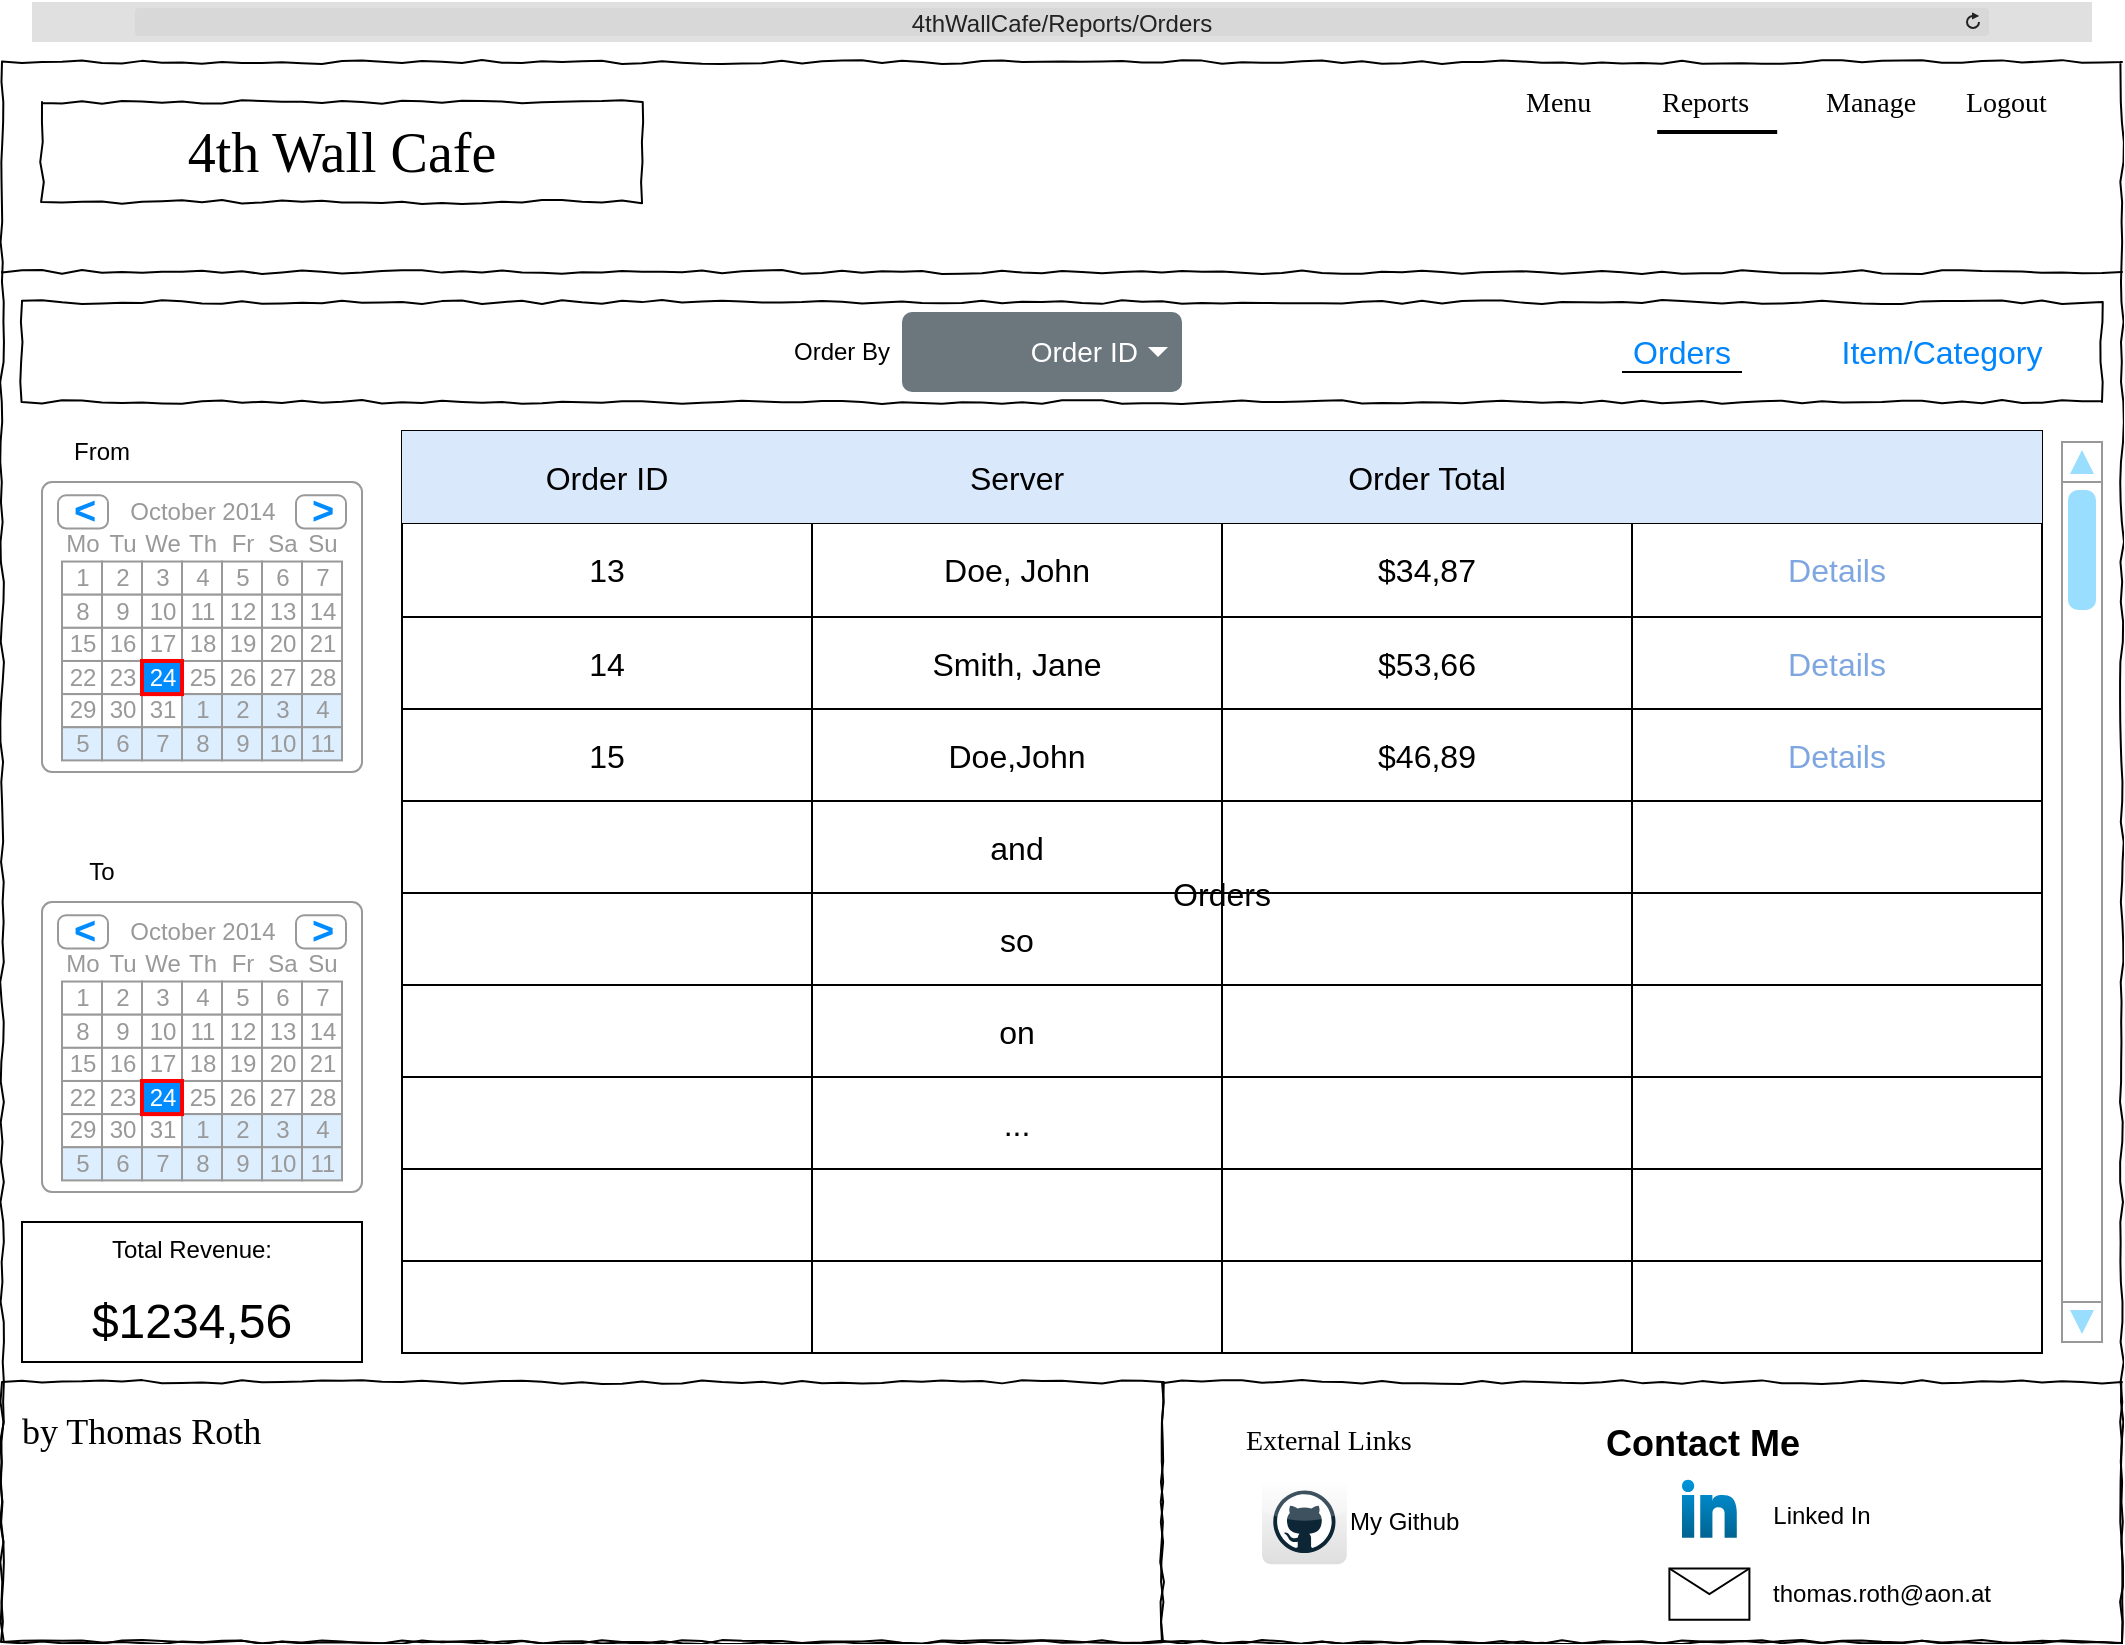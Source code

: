 <mxfile version="25.0.1">
  <diagram name="Page-1" id="03018318-947c-dd8e-b7a3-06fadd420f32">
    <mxGraphModel dx="3354" dy="1258" grid="1" gridSize="10" guides="1" tooltips="1" connect="1" arrows="1" fold="1" page="1" pageScale="1" pageWidth="1100" pageHeight="850" background="none" math="0" shadow="0">
      <root>
        <mxCell id="0" />
        <mxCell id="1" parent="0" />
        <mxCell id="677b7b8949515195-1" value="" style="whiteSpace=wrap;html=1;rounded=0;shadow=0;labelBackgroundColor=none;strokeColor=#000000;strokeWidth=1;fillColor=none;fontFamily=Verdana;fontSize=12;fontColor=#000000;align=center;comic=1;" parent="1" vertex="1">
          <mxGeometry x="20" y="40" width="1060" height="790" as="geometry" />
        </mxCell>
        <mxCell id="677b7b8949515195-2" value="4th Wall Cafe" style="whiteSpace=wrap;html=1;rounded=0;shadow=0;labelBackgroundColor=none;strokeWidth=1;fontFamily=Verdana;fontSize=28;align=center;comic=1;" parent="1" vertex="1">
          <mxGeometry x="40" y="60" width="300" height="50" as="geometry" />
        </mxCell>
        <mxCell id="677b7b8949515195-4" value="Menu" style="text;html=1;points=[];align=left;verticalAlign=top;spacingTop=-4;fontSize=14;fontFamily=Verdana" parent="1" vertex="1">
          <mxGeometry x="780" y="50" width="60" height="20" as="geometry" />
        </mxCell>
        <mxCell id="677b7b8949515195-5" value="Reports" style="text;html=1;points=[];align=left;verticalAlign=top;spacingTop=-4;fontSize=14;fontFamily=Verdana" parent="1" vertex="1">
          <mxGeometry x="847.6" y="50" width="60" height="20" as="geometry" />
        </mxCell>
        <mxCell id="677b7b8949515195-6" value="Manage" style="text;html=1;points=[];align=left;verticalAlign=top;spacingTop=-4;fontSize=14;fontFamily=Verdana" parent="1" vertex="1">
          <mxGeometry x="930" y="50" width="60" height="20" as="geometry" />
        </mxCell>
        <mxCell id="677b7b8949515195-7" value="Logout" style="text;html=1;points=[];align=left;verticalAlign=top;spacingTop=-4;fontSize=14;fontFamily=Verdana" parent="1" vertex="1">
          <mxGeometry x="1000" y="50" width="60" height="20" as="geometry" />
        </mxCell>
        <mxCell id="677b7b8949515195-9" value="" style="line;strokeWidth=1;html=1;rounded=0;shadow=0;labelBackgroundColor=none;fillColor=none;fontFamily=Verdana;fontSize=14;fontColor=#000000;align=center;comic=1;" parent="1" vertex="1">
          <mxGeometry x="20" y="140" width="1060" height="10" as="geometry" />
        </mxCell>
        <mxCell id="677b7b8949515195-10" value="" style="whiteSpace=wrap;html=1;rounded=0;shadow=0;labelBackgroundColor=none;strokeWidth=1;fillColor=none;fontFamily=Verdana;fontSize=12;align=center;comic=1;" parent="1" vertex="1">
          <mxGeometry x="30" y="160" width="1040" height="50" as="geometry" />
        </mxCell>
        <mxCell id="677b7b8949515195-15" value="&lt;div style=&quot;&quot;&gt;&lt;font style=&quot;font-size: 18px;&quot;&gt;by Thomas Roth&lt;/font&gt;&lt;/div&gt;" style="whiteSpace=wrap;html=1;rounded=0;shadow=0;labelBackgroundColor=none;strokeWidth=1;fillColor=none;fontFamily=Verdana;fontSize=12;align=left;verticalAlign=top;spacing=10;comic=1;" parent="1" vertex="1">
          <mxGeometry x="20" y="700" width="580" height="130" as="geometry" />
        </mxCell>
        <mxCell id="677b7b8949515195-26" value="" style="whiteSpace=wrap;html=1;rounded=0;shadow=0;labelBackgroundColor=none;strokeWidth=1;fillColor=none;fontFamily=Verdana;fontSize=12;align=center;comic=1;" parent="1" vertex="1">
          <mxGeometry x="600" y="700" width="480" height="130" as="geometry" />
        </mxCell>
        <mxCell id="677b7b8949515195-42" value="External Links" style="text;html=1;points=[];align=left;verticalAlign=top;spacingTop=-4;fontSize=14;fontFamily=Verdana" parent="1" vertex="1">
          <mxGeometry x="640" y="718.68" width="170" height="20" as="geometry" />
        </mxCell>
        <mxCell id="xNktOV-b6tnxYs5pCYwV-17" value="" style="dashed=0;outlineConnect=0;html=1;align=center;labelPosition=center;verticalLabelPosition=bottom;verticalAlign=top;shape=mxgraph.webicons.github;gradientColor=#DFDEDE" parent="1" vertex="1">
          <mxGeometry x="650" y="748.68" width="42.4" height="42.4" as="geometry" />
        </mxCell>
        <mxCell id="xNktOV-b6tnxYs5pCYwV-18" value="" style="dashed=0;outlineConnect=0;html=1;align=center;labelPosition=center;verticalLabelPosition=bottom;verticalAlign=top;shape=mxgraph.weblogos.linkedin;fillColor=#0095DB;gradientColor=#006391" parent="1" vertex="1">
          <mxGeometry x="860" y="748.91" width="27.4" height="28.93" as="geometry" />
        </mxCell>
        <mxCell id="xNktOV-b6tnxYs5pCYwV-19" value="My Github" style="text;html=1;align=left;verticalAlign=middle;whiteSpace=wrap;rounded=0;" parent="1" vertex="1">
          <mxGeometry x="692.4" y="754.88" width="60" height="30" as="geometry" />
        </mxCell>
        <mxCell id="xNktOV-b6tnxYs5pCYwV-20" value="&lt;font style=&quot;font-size: 18px;&quot;&gt;Contact Me&lt;/font&gt;" style="text;strokeColor=none;fillColor=none;html=1;fontSize=24;fontStyle=1;verticalAlign=middle;align=center;" parent="1" vertex="1">
          <mxGeometry x="820" y="708.91" width="100" height="40" as="geometry" />
        </mxCell>
        <mxCell id="xNktOV-b6tnxYs5pCYwV-22" value="" style="shape=message;html=1;html=1;outlineConnect=0;labelPosition=center;verticalLabelPosition=bottom;align=center;verticalAlign=top;" parent="1" vertex="1">
          <mxGeometry x="853.7" y="793.25" width="40" height="25.66" as="geometry" />
        </mxCell>
        <mxCell id="xNktOV-b6tnxYs5pCYwV-23" value="Linked In" style="text;html=1;align=center;verticalAlign=middle;whiteSpace=wrap;rounded=0;" parent="1" vertex="1">
          <mxGeometry x="900" y="752.17" width="60" height="30" as="geometry" />
        </mxCell>
        <mxCell id="xNktOV-b6tnxYs5pCYwV-24" value="thomas.roth@aon.at" style="text;html=1;align=center;verticalAlign=middle;whiteSpace=wrap;rounded=0;" parent="1" vertex="1">
          <mxGeometry x="930" y="791.08" width="60" height="30" as="geometry" />
        </mxCell>
        <mxCell id="z-67hpvK6l74vBA2kNS7-2" value="" style="line;strokeWidth=2;html=1;" parent="1" vertex="1">
          <mxGeometry x="847.6" y="70" width="60" height="10" as="geometry" />
        </mxCell>
        <mxCell id="Wy0h9nK7tvIYCn-riC21-1" value="" style="strokeWidth=1;shadow=0;dashed=0;align=center;html=1;shape=mxgraph.mockup.forms.rrect;rSize=5;strokeColor=#999999;fillColor=#ffffff;" parent="1" vertex="1">
          <mxGeometry x="40" y="250" width="160" height="145" as="geometry" />
        </mxCell>
        <mxCell id="Wy0h9nK7tvIYCn-riC21-2" value="October 2014" style="strokeWidth=1;shadow=0;dashed=0;align=center;html=1;shape=mxgraph.mockup.forms.anchor;fontColor=#999999;" parent="Wy0h9nK7tvIYCn-riC21-1" vertex="1">
          <mxGeometry x="30" y="6.629" width="100" height="16.571" as="geometry" />
        </mxCell>
        <mxCell id="Wy0h9nK7tvIYCn-riC21-3" value="&lt;" style="strokeWidth=1;shadow=0;dashed=0;align=center;html=1;shape=mxgraph.mockup.forms.rrect;rSize=4;strokeColor=#999999;fontColor=#008cff;fontSize=19;fontStyle=1;" parent="Wy0h9nK7tvIYCn-riC21-1" vertex="1">
          <mxGeometry x="8" y="6.629" width="25" height="16.571" as="geometry" />
        </mxCell>
        <mxCell id="Wy0h9nK7tvIYCn-riC21-4" value="&gt;" style="strokeWidth=1;shadow=0;dashed=0;align=center;html=1;shape=mxgraph.mockup.forms.rrect;rSize=4;strokeColor=#999999;fontColor=#008cff;fontSize=19;fontStyle=1;" parent="Wy0h9nK7tvIYCn-riC21-1" vertex="1">
          <mxGeometry x="127" y="6.629" width="25" height="16.571" as="geometry" />
        </mxCell>
        <mxCell id="Wy0h9nK7tvIYCn-riC21-5" value="Mo" style="strokeWidth=1;shadow=0;dashed=0;align=center;html=1;shape=mxgraph.mockup.forms.anchor;fontColor=#999999;" parent="Wy0h9nK7tvIYCn-riC21-1" vertex="1">
          <mxGeometry x="10" y="23.2" width="20" height="16.571" as="geometry" />
        </mxCell>
        <mxCell id="Wy0h9nK7tvIYCn-riC21-6" value="Tu" style="strokeWidth=1;shadow=0;dashed=0;align=center;html=1;shape=mxgraph.mockup.forms.anchor;fontColor=#999999;" parent="Wy0h9nK7tvIYCn-riC21-1" vertex="1">
          <mxGeometry x="30" y="23.2" width="20" height="16.571" as="geometry" />
        </mxCell>
        <mxCell id="Wy0h9nK7tvIYCn-riC21-7" value="We" style="strokeWidth=1;shadow=0;dashed=0;align=center;html=1;shape=mxgraph.mockup.forms.anchor;fontColor=#999999;" parent="Wy0h9nK7tvIYCn-riC21-1" vertex="1">
          <mxGeometry x="50" y="23.2" width="20" height="16.571" as="geometry" />
        </mxCell>
        <mxCell id="Wy0h9nK7tvIYCn-riC21-8" value="Th" style="strokeWidth=1;shadow=0;dashed=0;align=center;html=1;shape=mxgraph.mockup.forms.anchor;fontColor=#999999;" parent="Wy0h9nK7tvIYCn-riC21-1" vertex="1">
          <mxGeometry x="70" y="23.2" width="20" height="16.571" as="geometry" />
        </mxCell>
        <mxCell id="Wy0h9nK7tvIYCn-riC21-9" value="Fr" style="strokeWidth=1;shadow=0;dashed=0;align=center;html=1;shape=mxgraph.mockup.forms.anchor;fontColor=#999999;" parent="Wy0h9nK7tvIYCn-riC21-1" vertex="1">
          <mxGeometry x="90" y="23.2" width="20" height="16.571" as="geometry" />
        </mxCell>
        <mxCell id="Wy0h9nK7tvIYCn-riC21-10" value="Sa" style="strokeWidth=1;shadow=0;dashed=0;align=center;html=1;shape=mxgraph.mockup.forms.anchor;fontColor=#999999;" parent="Wy0h9nK7tvIYCn-riC21-1" vertex="1">
          <mxGeometry x="110" y="23.2" width="20" height="16.571" as="geometry" />
        </mxCell>
        <mxCell id="Wy0h9nK7tvIYCn-riC21-11" value="Su" style="strokeWidth=1;shadow=0;dashed=0;align=center;html=1;shape=mxgraph.mockup.forms.anchor;fontColor=#999999;" parent="Wy0h9nK7tvIYCn-riC21-1" vertex="1">
          <mxGeometry x="130" y="23.2" width="20" height="16.571" as="geometry" />
        </mxCell>
        <mxCell id="Wy0h9nK7tvIYCn-riC21-12" value="1" style="strokeWidth=1;shadow=0;dashed=0;align=center;html=1;shape=mxgraph.mockup.forms.rrect;rSize=0;strokeColor=#999999;fontColor=#999999;" parent="Wy0h9nK7tvIYCn-riC21-1" vertex="1">
          <mxGeometry x="10" y="39.771" width="20" height="16.571" as="geometry" />
        </mxCell>
        <mxCell id="Wy0h9nK7tvIYCn-riC21-13" value="2" style="strokeWidth=1;shadow=0;dashed=0;align=center;html=1;shape=mxgraph.mockup.forms.rrect;rSize=0;strokeColor=#999999;fontColor=#999999;" parent="Wy0h9nK7tvIYCn-riC21-1" vertex="1">
          <mxGeometry x="30" y="39.771" width="20" height="16.571" as="geometry" />
        </mxCell>
        <mxCell id="Wy0h9nK7tvIYCn-riC21-14" value="3" style="strokeWidth=1;shadow=0;dashed=0;align=center;html=1;shape=mxgraph.mockup.forms.rrect;rSize=0;strokeColor=#999999;fontColor=#999999;" parent="Wy0h9nK7tvIYCn-riC21-1" vertex="1">
          <mxGeometry x="50" y="39.771" width="20" height="16.571" as="geometry" />
        </mxCell>
        <mxCell id="Wy0h9nK7tvIYCn-riC21-15" value="4" style="strokeWidth=1;shadow=0;dashed=0;align=center;html=1;shape=mxgraph.mockup.forms.rrect;rSize=0;strokeColor=#999999;fontColor=#999999;" parent="Wy0h9nK7tvIYCn-riC21-1" vertex="1">
          <mxGeometry x="70" y="39.771" width="20" height="16.571" as="geometry" />
        </mxCell>
        <mxCell id="Wy0h9nK7tvIYCn-riC21-16" value="5" style="strokeWidth=1;shadow=0;dashed=0;align=center;html=1;shape=mxgraph.mockup.forms.rrect;rSize=0;strokeColor=#999999;fontColor=#999999;" parent="Wy0h9nK7tvIYCn-riC21-1" vertex="1">
          <mxGeometry x="90" y="39.771" width="20" height="16.571" as="geometry" />
        </mxCell>
        <mxCell id="Wy0h9nK7tvIYCn-riC21-17" value="6" style="strokeWidth=1;shadow=0;dashed=0;align=center;html=1;shape=mxgraph.mockup.forms.rrect;rSize=0;strokeColor=#999999;fontColor=#999999;" parent="Wy0h9nK7tvIYCn-riC21-1" vertex="1">
          <mxGeometry x="110" y="39.771" width="20" height="16.571" as="geometry" />
        </mxCell>
        <mxCell id="Wy0h9nK7tvIYCn-riC21-18" value="7" style="strokeWidth=1;shadow=0;dashed=0;align=center;html=1;shape=mxgraph.mockup.forms.rrect;rSize=0;strokeColor=#999999;fontColor=#999999;" parent="Wy0h9nK7tvIYCn-riC21-1" vertex="1">
          <mxGeometry x="130" y="39.771" width="20" height="16.571" as="geometry" />
        </mxCell>
        <mxCell id="Wy0h9nK7tvIYCn-riC21-19" value="8" style="strokeWidth=1;shadow=0;dashed=0;align=center;html=1;shape=mxgraph.mockup.forms.rrect;rSize=0;strokeColor=#999999;fontColor=#999999;" parent="Wy0h9nK7tvIYCn-riC21-1" vertex="1">
          <mxGeometry x="10" y="56.343" width="20" height="16.571" as="geometry" />
        </mxCell>
        <mxCell id="Wy0h9nK7tvIYCn-riC21-20" value="9" style="strokeWidth=1;shadow=0;dashed=0;align=center;html=1;shape=mxgraph.mockup.forms.rrect;rSize=0;strokeColor=#999999;fontColor=#999999;" parent="Wy0h9nK7tvIYCn-riC21-1" vertex="1">
          <mxGeometry x="30" y="56.343" width="20" height="16.571" as="geometry" />
        </mxCell>
        <mxCell id="Wy0h9nK7tvIYCn-riC21-21" value="10" style="strokeWidth=1;shadow=0;dashed=0;align=center;html=1;shape=mxgraph.mockup.forms.rrect;rSize=0;strokeColor=#999999;fontColor=#999999;" parent="Wy0h9nK7tvIYCn-riC21-1" vertex="1">
          <mxGeometry x="50" y="56.343" width="20" height="16.571" as="geometry" />
        </mxCell>
        <mxCell id="Wy0h9nK7tvIYCn-riC21-22" value="11" style="strokeWidth=1;shadow=0;dashed=0;align=center;html=1;shape=mxgraph.mockup.forms.rrect;rSize=0;strokeColor=#999999;fontColor=#999999;" parent="Wy0h9nK7tvIYCn-riC21-1" vertex="1">
          <mxGeometry x="70" y="56.343" width="20" height="16.571" as="geometry" />
        </mxCell>
        <mxCell id="Wy0h9nK7tvIYCn-riC21-23" value="12" style="strokeWidth=1;shadow=0;dashed=0;align=center;html=1;shape=mxgraph.mockup.forms.rrect;rSize=0;strokeColor=#999999;fontColor=#999999;" parent="Wy0h9nK7tvIYCn-riC21-1" vertex="1">
          <mxGeometry x="90" y="56.343" width="20" height="16.571" as="geometry" />
        </mxCell>
        <mxCell id="Wy0h9nK7tvIYCn-riC21-24" value="13" style="strokeWidth=1;shadow=0;dashed=0;align=center;html=1;shape=mxgraph.mockup.forms.rrect;rSize=0;strokeColor=#999999;fontColor=#999999;" parent="Wy0h9nK7tvIYCn-riC21-1" vertex="1">
          <mxGeometry x="110" y="56.343" width="20" height="16.571" as="geometry" />
        </mxCell>
        <mxCell id="Wy0h9nK7tvIYCn-riC21-25" value="14" style="strokeWidth=1;shadow=0;dashed=0;align=center;html=1;shape=mxgraph.mockup.forms.rrect;rSize=0;strokeColor=#999999;fontColor=#999999;" parent="Wy0h9nK7tvIYCn-riC21-1" vertex="1">
          <mxGeometry x="130" y="56.343" width="20" height="16.571" as="geometry" />
        </mxCell>
        <mxCell id="Wy0h9nK7tvIYCn-riC21-26" value="15" style="strokeWidth=1;shadow=0;dashed=0;align=center;html=1;shape=mxgraph.mockup.forms.rrect;rSize=0;strokeColor=#999999;fontColor=#999999;" parent="Wy0h9nK7tvIYCn-riC21-1" vertex="1">
          <mxGeometry x="10" y="72.914" width="20" height="16.571" as="geometry" />
        </mxCell>
        <mxCell id="Wy0h9nK7tvIYCn-riC21-27" value="16" style="strokeWidth=1;shadow=0;dashed=0;align=center;html=1;shape=mxgraph.mockup.forms.rrect;rSize=0;strokeColor=#999999;fontColor=#999999;" parent="Wy0h9nK7tvIYCn-riC21-1" vertex="1">
          <mxGeometry x="30" y="72.914" width="20" height="16.571" as="geometry" />
        </mxCell>
        <mxCell id="Wy0h9nK7tvIYCn-riC21-28" value="17" style="strokeWidth=1;shadow=0;dashed=0;align=center;html=1;shape=mxgraph.mockup.forms.rrect;rSize=0;strokeColor=#999999;fontColor=#999999;" parent="Wy0h9nK7tvIYCn-riC21-1" vertex="1">
          <mxGeometry x="50" y="72.914" width="20" height="16.571" as="geometry" />
        </mxCell>
        <mxCell id="Wy0h9nK7tvIYCn-riC21-29" value="18" style="strokeWidth=1;shadow=0;dashed=0;align=center;html=1;shape=mxgraph.mockup.forms.rrect;rSize=0;strokeColor=#999999;fontColor=#999999;" parent="Wy0h9nK7tvIYCn-riC21-1" vertex="1">
          <mxGeometry x="70" y="72.914" width="20" height="16.571" as="geometry" />
        </mxCell>
        <mxCell id="Wy0h9nK7tvIYCn-riC21-30" value="19" style="strokeWidth=1;shadow=0;dashed=0;align=center;html=1;shape=mxgraph.mockup.forms.rrect;rSize=0;strokeColor=#999999;fontColor=#999999;" parent="Wy0h9nK7tvIYCn-riC21-1" vertex="1">
          <mxGeometry x="90" y="72.914" width="20" height="16.571" as="geometry" />
        </mxCell>
        <mxCell id="Wy0h9nK7tvIYCn-riC21-31" value="20" style="strokeWidth=1;shadow=0;dashed=0;align=center;html=1;shape=mxgraph.mockup.forms.rrect;rSize=0;strokeColor=#999999;fontColor=#999999;" parent="Wy0h9nK7tvIYCn-riC21-1" vertex="1">
          <mxGeometry x="110" y="72.914" width="20" height="16.571" as="geometry" />
        </mxCell>
        <mxCell id="Wy0h9nK7tvIYCn-riC21-32" value="21" style="strokeWidth=1;shadow=0;dashed=0;align=center;html=1;shape=mxgraph.mockup.forms.rrect;rSize=0;strokeColor=#999999;fontColor=#999999;" parent="Wy0h9nK7tvIYCn-riC21-1" vertex="1">
          <mxGeometry x="130" y="72.914" width="20" height="16.571" as="geometry" />
        </mxCell>
        <mxCell id="Wy0h9nK7tvIYCn-riC21-33" value="22" style="strokeWidth=1;shadow=0;dashed=0;align=center;html=1;shape=mxgraph.mockup.forms.rrect;rSize=0;strokeColor=#999999;fontColor=#999999;" parent="Wy0h9nK7tvIYCn-riC21-1" vertex="1">
          <mxGeometry x="10" y="89.486" width="20" height="16.571" as="geometry" />
        </mxCell>
        <mxCell id="Wy0h9nK7tvIYCn-riC21-34" value="23" style="strokeWidth=1;shadow=0;dashed=0;align=center;html=1;shape=mxgraph.mockup.forms.rrect;rSize=0;strokeColor=#999999;fontColor=#999999;" parent="Wy0h9nK7tvIYCn-riC21-1" vertex="1">
          <mxGeometry x="30" y="89.486" width="20" height="16.571" as="geometry" />
        </mxCell>
        <mxCell id="Wy0h9nK7tvIYCn-riC21-35" value="25" style="strokeWidth=1;shadow=0;dashed=0;align=center;html=1;shape=mxgraph.mockup.forms.rrect;rSize=0;strokeColor=#999999;fontColor=#999999;" parent="Wy0h9nK7tvIYCn-riC21-1" vertex="1">
          <mxGeometry x="70" y="89.486" width="20" height="16.571" as="geometry" />
        </mxCell>
        <mxCell id="Wy0h9nK7tvIYCn-riC21-36" value="26" style="strokeWidth=1;shadow=0;dashed=0;align=center;html=1;shape=mxgraph.mockup.forms.rrect;rSize=0;strokeColor=#999999;fontColor=#999999;" parent="Wy0h9nK7tvIYCn-riC21-1" vertex="1">
          <mxGeometry x="90" y="89.486" width="20" height="16.571" as="geometry" />
        </mxCell>
        <mxCell id="Wy0h9nK7tvIYCn-riC21-37" value="27" style="strokeWidth=1;shadow=0;dashed=0;align=center;html=1;shape=mxgraph.mockup.forms.rrect;rSize=0;strokeColor=#999999;fontColor=#999999;" parent="Wy0h9nK7tvIYCn-riC21-1" vertex="1">
          <mxGeometry x="110" y="89.486" width="20" height="16.571" as="geometry" />
        </mxCell>
        <mxCell id="Wy0h9nK7tvIYCn-riC21-38" value="28" style="strokeWidth=1;shadow=0;dashed=0;align=center;html=1;shape=mxgraph.mockup.forms.rrect;rSize=0;strokeColor=#999999;fontColor=#999999;" parent="Wy0h9nK7tvIYCn-riC21-1" vertex="1">
          <mxGeometry x="130" y="89.486" width="20" height="16.571" as="geometry" />
        </mxCell>
        <mxCell id="Wy0h9nK7tvIYCn-riC21-39" value="29" style="strokeWidth=1;shadow=0;dashed=0;align=center;html=1;shape=mxgraph.mockup.forms.rrect;rSize=0;strokeColor=#999999;fontColor=#999999;" parent="Wy0h9nK7tvIYCn-riC21-1" vertex="1">
          <mxGeometry x="10" y="106.057" width="20" height="16.571" as="geometry" />
        </mxCell>
        <mxCell id="Wy0h9nK7tvIYCn-riC21-40" value="30" style="strokeWidth=1;shadow=0;dashed=0;align=center;html=1;shape=mxgraph.mockup.forms.rrect;rSize=0;strokeColor=#999999;fontColor=#999999;" parent="Wy0h9nK7tvIYCn-riC21-1" vertex="1">
          <mxGeometry x="30" y="106.057" width="20" height="16.571" as="geometry" />
        </mxCell>
        <mxCell id="Wy0h9nK7tvIYCn-riC21-41" value="31" style="strokeWidth=1;shadow=0;dashed=0;align=center;html=1;shape=mxgraph.mockup.forms.rrect;rSize=0;strokeColor=#999999;fontColor=#999999;" parent="Wy0h9nK7tvIYCn-riC21-1" vertex="1">
          <mxGeometry x="50" y="106.057" width="20" height="16.571" as="geometry" />
        </mxCell>
        <mxCell id="Wy0h9nK7tvIYCn-riC21-42" value="1" style="strokeWidth=1;shadow=0;dashed=0;align=center;html=1;shape=mxgraph.mockup.forms.rrect;rSize=0;strokeColor=#999999;fontColor=#999999;fillColor=#ddeeff;" parent="Wy0h9nK7tvIYCn-riC21-1" vertex="1">
          <mxGeometry x="70" y="106.057" width="20" height="16.571" as="geometry" />
        </mxCell>
        <mxCell id="Wy0h9nK7tvIYCn-riC21-43" value="2" style="strokeWidth=1;shadow=0;dashed=0;align=center;html=1;shape=mxgraph.mockup.forms.rrect;rSize=0;strokeColor=#999999;fontColor=#999999;fillColor=#ddeeff;" parent="Wy0h9nK7tvIYCn-riC21-1" vertex="1">
          <mxGeometry x="90" y="106.057" width="20" height="16.571" as="geometry" />
        </mxCell>
        <mxCell id="Wy0h9nK7tvIYCn-riC21-44" value="3" style="strokeWidth=1;shadow=0;dashed=0;align=center;html=1;shape=mxgraph.mockup.forms.rrect;rSize=0;strokeColor=#999999;fontColor=#999999;fillColor=#ddeeff;" parent="Wy0h9nK7tvIYCn-riC21-1" vertex="1">
          <mxGeometry x="110" y="106.057" width="20" height="16.571" as="geometry" />
        </mxCell>
        <mxCell id="Wy0h9nK7tvIYCn-riC21-45" value="4" style="strokeWidth=1;shadow=0;dashed=0;align=center;html=1;shape=mxgraph.mockup.forms.rrect;rSize=0;strokeColor=#999999;fontColor=#999999;fillColor=#ddeeff;" parent="Wy0h9nK7tvIYCn-riC21-1" vertex="1">
          <mxGeometry x="130" y="106.057" width="20" height="16.571" as="geometry" />
        </mxCell>
        <mxCell id="Wy0h9nK7tvIYCn-riC21-46" value="5" style="strokeWidth=1;shadow=0;dashed=0;align=center;html=1;shape=mxgraph.mockup.forms.rrect;rSize=0;strokeColor=#999999;fontColor=#999999;fillColor=#ddeeff;" parent="Wy0h9nK7tvIYCn-riC21-1" vertex="1">
          <mxGeometry x="10" y="122.629" width="20" height="16.571" as="geometry" />
        </mxCell>
        <mxCell id="Wy0h9nK7tvIYCn-riC21-47" value="6" style="strokeWidth=1;shadow=0;dashed=0;align=center;html=1;shape=mxgraph.mockup.forms.rrect;rSize=0;strokeColor=#999999;fontColor=#999999;fillColor=#ddeeff;" parent="Wy0h9nK7tvIYCn-riC21-1" vertex="1">
          <mxGeometry x="30" y="122.629" width="20" height="16.571" as="geometry" />
        </mxCell>
        <mxCell id="Wy0h9nK7tvIYCn-riC21-48" value="7" style="strokeWidth=1;shadow=0;dashed=0;align=center;html=1;shape=mxgraph.mockup.forms.rrect;rSize=0;strokeColor=#999999;fontColor=#999999;fillColor=#ddeeff;" parent="Wy0h9nK7tvIYCn-riC21-1" vertex="1">
          <mxGeometry x="50" y="122.629" width="20" height="16.571" as="geometry" />
        </mxCell>
        <mxCell id="Wy0h9nK7tvIYCn-riC21-49" value="8" style="strokeWidth=1;shadow=0;dashed=0;align=center;html=1;shape=mxgraph.mockup.forms.rrect;rSize=0;strokeColor=#999999;fontColor=#999999;fillColor=#ddeeff;" parent="Wy0h9nK7tvIYCn-riC21-1" vertex="1">
          <mxGeometry x="70" y="122.629" width="20" height="16.571" as="geometry" />
        </mxCell>
        <mxCell id="Wy0h9nK7tvIYCn-riC21-50" value="9" style="strokeWidth=1;shadow=0;dashed=0;align=center;html=1;shape=mxgraph.mockup.forms.rrect;rSize=0;strokeColor=#999999;fontColor=#999999;fillColor=#ddeeff;" parent="Wy0h9nK7tvIYCn-riC21-1" vertex="1">
          <mxGeometry x="90" y="122.629" width="20" height="16.571" as="geometry" />
        </mxCell>
        <mxCell id="Wy0h9nK7tvIYCn-riC21-51" value="10" style="strokeWidth=1;shadow=0;dashed=0;align=center;html=1;shape=mxgraph.mockup.forms.rrect;rSize=0;strokeColor=#999999;fontColor=#999999;fillColor=#ddeeff;" parent="Wy0h9nK7tvIYCn-riC21-1" vertex="1">
          <mxGeometry x="110" y="122.629" width="20" height="16.571" as="geometry" />
        </mxCell>
        <mxCell id="Wy0h9nK7tvIYCn-riC21-52" value="11" style="strokeWidth=1;shadow=0;dashed=0;align=center;html=1;shape=mxgraph.mockup.forms.rrect;rSize=0;strokeColor=#999999;fontColor=#999999;fillColor=#ddeeff;" parent="Wy0h9nK7tvIYCn-riC21-1" vertex="1">
          <mxGeometry x="130" y="122.629" width="20" height="16.571" as="geometry" />
        </mxCell>
        <mxCell id="Wy0h9nK7tvIYCn-riC21-53" value="24" style="strokeWidth=1;shadow=0;dashed=0;align=center;html=1;shape=mxgraph.mockup.forms.rrect;rSize=0;strokeColor=#ff0000;fontColor=#ffffff;strokeWidth=2;fillColor=#008cff;" parent="Wy0h9nK7tvIYCn-riC21-1" vertex="1">
          <mxGeometry x="50" y="89.486" width="20" height="16.571" as="geometry" />
        </mxCell>
        <mxCell id="Wy0h9nK7tvIYCn-riC21-54" value="Orders" style="shape=table;startSize=0;container=1;collapsible=0;childLayout=tableLayout;strokeColor=default;fontSize=16;" parent="1" vertex="1">
          <mxGeometry x="220" y="224.5" width="820" height="461" as="geometry" />
        </mxCell>
        <mxCell id="Wy0h9nK7tvIYCn-riC21-55" value="" style="shape=tableRow;horizontal=0;startSize=0;swimlaneHead=0;swimlaneBody=0;strokeColor=inherit;top=0;left=0;bottom=0;right=0;collapsible=0;dropTarget=0;fillColor=none;points=[[0,0.5],[1,0.5]];portConstraint=eastwest;fontSize=16;" parent="Wy0h9nK7tvIYCn-riC21-54" vertex="1">
          <mxGeometry width="820" height="46" as="geometry" />
        </mxCell>
        <mxCell id="Wy0h9nK7tvIYCn-riC21-56" value="Order ID" style="shape=partialRectangle;html=1;whiteSpace=wrap;connectable=0;strokeColor=#6c8ebf;overflow=hidden;fillColor=#dae8fc;top=0;left=0;bottom=0;right=0;pointerEvents=1;fontSize=16;" parent="Wy0h9nK7tvIYCn-riC21-55" vertex="1">
          <mxGeometry width="205" height="46" as="geometry">
            <mxRectangle width="205" height="46" as="alternateBounds" />
          </mxGeometry>
        </mxCell>
        <mxCell id="Wy0h9nK7tvIYCn-riC21-57" value="Server" style="shape=partialRectangle;html=1;whiteSpace=wrap;connectable=0;strokeColor=#6c8ebf;overflow=hidden;fillColor=#dae8fc;top=0;left=0;bottom=0;right=0;pointerEvents=1;fontSize=16;" parent="Wy0h9nK7tvIYCn-riC21-55" vertex="1">
          <mxGeometry x="205" width="205" height="46" as="geometry">
            <mxRectangle width="205" height="46" as="alternateBounds" />
          </mxGeometry>
        </mxCell>
        <mxCell id="Wy0h9nK7tvIYCn-riC21-58" value="Order Total" style="shape=partialRectangle;html=1;whiteSpace=wrap;connectable=0;strokeColor=#6c8ebf;overflow=hidden;fillColor=#dae8fc;top=0;left=0;bottom=0;right=0;pointerEvents=1;fontSize=16;" parent="Wy0h9nK7tvIYCn-riC21-55" vertex="1">
          <mxGeometry x="410" width="205" height="46" as="geometry">
            <mxRectangle width="205" height="46" as="alternateBounds" />
          </mxGeometry>
        </mxCell>
        <mxCell id="Wy0h9nK7tvIYCn-riC21-67" style="shape=partialRectangle;html=1;whiteSpace=wrap;connectable=0;strokeColor=#6c8ebf;overflow=hidden;fillColor=#dae8fc;top=0;left=0;bottom=0;right=0;pointerEvents=1;fontSize=16;" parent="Wy0h9nK7tvIYCn-riC21-55" vertex="1">
          <mxGeometry x="615" width="205" height="46" as="geometry">
            <mxRectangle width="205" height="46" as="alternateBounds" />
          </mxGeometry>
        </mxCell>
        <mxCell id="Wy0h9nK7tvIYCn-riC21-59" value="" style="shape=tableRow;horizontal=0;startSize=0;swimlaneHead=0;swimlaneBody=0;strokeColor=inherit;top=0;left=0;bottom=0;right=0;collapsible=0;dropTarget=0;fillColor=none;points=[[0,0.5],[1,0.5]];portConstraint=eastwest;fontSize=16;" parent="Wy0h9nK7tvIYCn-riC21-54" vertex="1">
          <mxGeometry y="46" width="820" height="47" as="geometry" />
        </mxCell>
        <mxCell id="Wy0h9nK7tvIYCn-riC21-60" value="13" style="shape=partialRectangle;html=1;whiteSpace=wrap;connectable=0;strokeColor=inherit;overflow=hidden;fillColor=none;top=0;left=0;bottom=0;right=0;pointerEvents=1;fontSize=16;" parent="Wy0h9nK7tvIYCn-riC21-59" vertex="1">
          <mxGeometry width="205" height="47" as="geometry">
            <mxRectangle width="205" height="47" as="alternateBounds" />
          </mxGeometry>
        </mxCell>
        <mxCell id="Wy0h9nK7tvIYCn-riC21-61" value="Doe, John" style="shape=partialRectangle;html=1;whiteSpace=wrap;connectable=0;strokeColor=inherit;overflow=hidden;fillColor=none;top=0;left=0;bottom=0;right=0;pointerEvents=1;fontSize=16;" parent="Wy0h9nK7tvIYCn-riC21-59" vertex="1">
          <mxGeometry x="205" width="205" height="47" as="geometry">
            <mxRectangle width="205" height="47" as="alternateBounds" />
          </mxGeometry>
        </mxCell>
        <mxCell id="Wy0h9nK7tvIYCn-riC21-62" value="$34,87" style="shape=partialRectangle;html=1;whiteSpace=wrap;connectable=0;strokeColor=inherit;overflow=hidden;fillColor=none;top=0;left=0;bottom=0;right=0;pointerEvents=1;fontSize=16;" parent="Wy0h9nK7tvIYCn-riC21-59" vertex="1">
          <mxGeometry x="410" width="205" height="47" as="geometry">
            <mxRectangle width="205" height="47" as="alternateBounds" />
          </mxGeometry>
        </mxCell>
        <mxCell id="Wy0h9nK7tvIYCn-riC21-68" value="&lt;font color=&quot;#7ea6e0&quot;&gt;Details&lt;/font&gt;" style="shape=partialRectangle;html=1;whiteSpace=wrap;connectable=0;strokeColor=inherit;overflow=hidden;fillColor=none;top=0;left=0;bottom=0;right=0;pointerEvents=1;fontSize=16;" parent="Wy0h9nK7tvIYCn-riC21-59" vertex="1">
          <mxGeometry x="615" width="205" height="47" as="geometry">
            <mxRectangle width="205" height="47" as="alternateBounds" />
          </mxGeometry>
        </mxCell>
        <mxCell id="Wy0h9nK7tvIYCn-riC21-63" value="" style="shape=tableRow;horizontal=0;startSize=0;swimlaneHead=0;swimlaneBody=0;strokeColor=inherit;top=0;left=0;bottom=0;right=0;collapsible=0;dropTarget=0;fillColor=none;points=[[0,0.5],[1,0.5]];portConstraint=eastwest;fontSize=16;" parent="Wy0h9nK7tvIYCn-riC21-54" vertex="1">
          <mxGeometry y="93" width="820" height="46" as="geometry" />
        </mxCell>
        <mxCell id="Wy0h9nK7tvIYCn-riC21-64" value="14" style="shape=partialRectangle;html=1;whiteSpace=wrap;connectable=0;strokeColor=inherit;overflow=hidden;fillColor=none;top=0;left=0;bottom=0;right=0;pointerEvents=1;fontSize=16;" parent="Wy0h9nK7tvIYCn-riC21-63" vertex="1">
          <mxGeometry width="205" height="46" as="geometry">
            <mxRectangle width="205" height="46" as="alternateBounds" />
          </mxGeometry>
        </mxCell>
        <mxCell id="Wy0h9nK7tvIYCn-riC21-65" value="Smith, Jane" style="shape=partialRectangle;html=1;whiteSpace=wrap;connectable=0;strokeColor=inherit;overflow=hidden;fillColor=none;top=0;left=0;bottom=0;right=0;pointerEvents=1;fontSize=16;" parent="Wy0h9nK7tvIYCn-riC21-63" vertex="1">
          <mxGeometry x="205" width="205" height="46" as="geometry">
            <mxRectangle width="205" height="46" as="alternateBounds" />
          </mxGeometry>
        </mxCell>
        <mxCell id="Wy0h9nK7tvIYCn-riC21-66" value="$53,66" style="shape=partialRectangle;html=1;whiteSpace=wrap;connectable=0;strokeColor=inherit;overflow=hidden;fillColor=none;top=0;left=0;bottom=0;right=0;pointerEvents=1;fontSize=16;" parent="Wy0h9nK7tvIYCn-riC21-63" vertex="1">
          <mxGeometry x="410" width="205" height="46" as="geometry">
            <mxRectangle width="205" height="46" as="alternateBounds" />
          </mxGeometry>
        </mxCell>
        <mxCell id="Wy0h9nK7tvIYCn-riC21-69" value="&lt;font color=&quot;#7ea6e0&quot;&gt;Details&lt;/font&gt;" style="shape=partialRectangle;html=1;whiteSpace=wrap;connectable=0;strokeColor=inherit;overflow=hidden;fillColor=none;top=0;left=0;bottom=0;right=0;pointerEvents=1;fontSize=16;" parent="Wy0h9nK7tvIYCn-riC21-63" vertex="1">
          <mxGeometry x="615" width="205" height="46" as="geometry">
            <mxRectangle width="205" height="46" as="alternateBounds" />
          </mxGeometry>
        </mxCell>
        <mxCell id="Wy0h9nK7tvIYCn-riC21-70" style="shape=tableRow;horizontal=0;startSize=0;swimlaneHead=0;swimlaneBody=0;strokeColor=inherit;top=0;left=0;bottom=0;right=0;collapsible=0;dropTarget=0;fillColor=none;points=[[0,0.5],[1,0.5]];portConstraint=eastwest;fontSize=16;" parent="Wy0h9nK7tvIYCn-riC21-54" vertex="1">
          <mxGeometry y="139" width="820" height="46" as="geometry" />
        </mxCell>
        <mxCell id="Wy0h9nK7tvIYCn-riC21-71" value="15" style="shape=partialRectangle;html=1;whiteSpace=wrap;connectable=0;strokeColor=inherit;overflow=hidden;fillColor=none;top=0;left=0;bottom=0;right=0;pointerEvents=1;fontSize=16;" parent="Wy0h9nK7tvIYCn-riC21-70" vertex="1">
          <mxGeometry width="205" height="46" as="geometry">
            <mxRectangle width="205" height="46" as="alternateBounds" />
          </mxGeometry>
        </mxCell>
        <mxCell id="Wy0h9nK7tvIYCn-riC21-72" value="Doe,John" style="shape=partialRectangle;html=1;whiteSpace=wrap;connectable=0;strokeColor=inherit;overflow=hidden;fillColor=none;top=0;left=0;bottom=0;right=0;pointerEvents=1;fontSize=16;" parent="Wy0h9nK7tvIYCn-riC21-70" vertex="1">
          <mxGeometry x="205" width="205" height="46" as="geometry">
            <mxRectangle width="205" height="46" as="alternateBounds" />
          </mxGeometry>
        </mxCell>
        <mxCell id="Wy0h9nK7tvIYCn-riC21-73" value="$46,89" style="shape=partialRectangle;html=1;whiteSpace=wrap;connectable=0;strokeColor=inherit;overflow=hidden;fillColor=none;top=0;left=0;bottom=0;right=0;pointerEvents=1;fontSize=16;" parent="Wy0h9nK7tvIYCn-riC21-70" vertex="1">
          <mxGeometry x="410" width="205" height="46" as="geometry">
            <mxRectangle width="205" height="46" as="alternateBounds" />
          </mxGeometry>
        </mxCell>
        <mxCell id="Wy0h9nK7tvIYCn-riC21-74" value="&lt;font color=&quot;#7ea6e0&quot;&gt;Details&lt;/font&gt;" style="shape=partialRectangle;html=1;whiteSpace=wrap;connectable=0;strokeColor=inherit;overflow=hidden;fillColor=none;top=0;left=0;bottom=0;right=0;pointerEvents=1;fontSize=16;" parent="Wy0h9nK7tvIYCn-riC21-70" vertex="1">
          <mxGeometry x="615" width="205" height="46" as="geometry">
            <mxRectangle width="205" height="46" as="alternateBounds" />
          </mxGeometry>
        </mxCell>
        <mxCell id="Wy0h9nK7tvIYCn-riC21-75" style="shape=tableRow;horizontal=0;startSize=0;swimlaneHead=0;swimlaneBody=0;strokeColor=inherit;top=0;left=0;bottom=0;right=0;collapsible=0;dropTarget=0;fillColor=none;points=[[0,0.5],[1,0.5]];portConstraint=eastwest;fontSize=16;" parent="Wy0h9nK7tvIYCn-riC21-54" vertex="1">
          <mxGeometry y="185" width="820" height="46" as="geometry" />
        </mxCell>
        <mxCell id="Wy0h9nK7tvIYCn-riC21-76" style="shape=partialRectangle;html=1;whiteSpace=wrap;connectable=0;strokeColor=inherit;overflow=hidden;fillColor=none;top=0;left=0;bottom=0;right=0;pointerEvents=1;fontSize=16;" parent="Wy0h9nK7tvIYCn-riC21-75" vertex="1">
          <mxGeometry width="205" height="46" as="geometry">
            <mxRectangle width="205" height="46" as="alternateBounds" />
          </mxGeometry>
        </mxCell>
        <mxCell id="Wy0h9nK7tvIYCn-riC21-77" value="and" style="shape=partialRectangle;html=1;whiteSpace=wrap;connectable=0;strokeColor=inherit;overflow=hidden;fillColor=none;top=0;left=0;bottom=0;right=0;pointerEvents=1;fontSize=16;" parent="Wy0h9nK7tvIYCn-riC21-75" vertex="1">
          <mxGeometry x="205" width="205" height="46" as="geometry">
            <mxRectangle width="205" height="46" as="alternateBounds" />
          </mxGeometry>
        </mxCell>
        <mxCell id="Wy0h9nK7tvIYCn-riC21-78" style="shape=partialRectangle;html=1;whiteSpace=wrap;connectable=0;strokeColor=inherit;overflow=hidden;fillColor=none;top=0;left=0;bottom=0;right=0;pointerEvents=1;fontSize=16;" parent="Wy0h9nK7tvIYCn-riC21-75" vertex="1">
          <mxGeometry x="410" width="205" height="46" as="geometry">
            <mxRectangle width="205" height="46" as="alternateBounds" />
          </mxGeometry>
        </mxCell>
        <mxCell id="Wy0h9nK7tvIYCn-riC21-79" style="shape=partialRectangle;html=1;whiteSpace=wrap;connectable=0;strokeColor=inherit;overflow=hidden;fillColor=none;top=0;left=0;bottom=0;right=0;pointerEvents=1;fontSize=16;" parent="Wy0h9nK7tvIYCn-riC21-75" vertex="1">
          <mxGeometry x="615" width="205" height="46" as="geometry">
            <mxRectangle width="205" height="46" as="alternateBounds" />
          </mxGeometry>
        </mxCell>
        <mxCell id="Wy0h9nK7tvIYCn-riC21-80" style="shape=tableRow;horizontal=0;startSize=0;swimlaneHead=0;swimlaneBody=0;strokeColor=inherit;top=0;left=0;bottom=0;right=0;collapsible=0;dropTarget=0;fillColor=none;points=[[0,0.5],[1,0.5]];portConstraint=eastwest;fontSize=16;" parent="Wy0h9nK7tvIYCn-riC21-54" vertex="1">
          <mxGeometry y="231" width="820" height="46" as="geometry" />
        </mxCell>
        <mxCell id="Wy0h9nK7tvIYCn-riC21-81" style="shape=partialRectangle;html=1;whiteSpace=wrap;connectable=0;strokeColor=inherit;overflow=hidden;fillColor=none;top=0;left=0;bottom=0;right=0;pointerEvents=1;fontSize=16;" parent="Wy0h9nK7tvIYCn-riC21-80" vertex="1">
          <mxGeometry width="205" height="46" as="geometry">
            <mxRectangle width="205" height="46" as="alternateBounds" />
          </mxGeometry>
        </mxCell>
        <mxCell id="Wy0h9nK7tvIYCn-riC21-82" value="so" style="shape=partialRectangle;html=1;whiteSpace=wrap;connectable=0;strokeColor=inherit;overflow=hidden;fillColor=none;top=0;left=0;bottom=0;right=0;pointerEvents=1;fontSize=16;" parent="Wy0h9nK7tvIYCn-riC21-80" vertex="1">
          <mxGeometry x="205" width="205" height="46" as="geometry">
            <mxRectangle width="205" height="46" as="alternateBounds" />
          </mxGeometry>
        </mxCell>
        <mxCell id="Wy0h9nK7tvIYCn-riC21-83" style="shape=partialRectangle;html=1;whiteSpace=wrap;connectable=0;strokeColor=inherit;overflow=hidden;fillColor=none;top=0;left=0;bottom=0;right=0;pointerEvents=1;fontSize=16;" parent="Wy0h9nK7tvIYCn-riC21-80" vertex="1">
          <mxGeometry x="410" width="205" height="46" as="geometry">
            <mxRectangle width="205" height="46" as="alternateBounds" />
          </mxGeometry>
        </mxCell>
        <mxCell id="Wy0h9nK7tvIYCn-riC21-84" style="shape=partialRectangle;html=1;whiteSpace=wrap;connectable=0;strokeColor=inherit;overflow=hidden;fillColor=none;top=0;left=0;bottom=0;right=0;pointerEvents=1;fontSize=16;" parent="Wy0h9nK7tvIYCn-riC21-80" vertex="1">
          <mxGeometry x="615" width="205" height="46" as="geometry">
            <mxRectangle width="205" height="46" as="alternateBounds" />
          </mxGeometry>
        </mxCell>
        <mxCell id="Wy0h9nK7tvIYCn-riC21-85" style="shape=tableRow;horizontal=0;startSize=0;swimlaneHead=0;swimlaneBody=0;strokeColor=inherit;top=0;left=0;bottom=0;right=0;collapsible=0;dropTarget=0;fillColor=none;points=[[0,0.5],[1,0.5]];portConstraint=eastwest;fontSize=16;" parent="Wy0h9nK7tvIYCn-riC21-54" vertex="1">
          <mxGeometry y="277" width="820" height="46" as="geometry" />
        </mxCell>
        <mxCell id="Wy0h9nK7tvIYCn-riC21-86" style="shape=partialRectangle;html=1;whiteSpace=wrap;connectable=0;strokeColor=inherit;overflow=hidden;fillColor=none;top=0;left=0;bottom=0;right=0;pointerEvents=1;fontSize=16;" parent="Wy0h9nK7tvIYCn-riC21-85" vertex="1">
          <mxGeometry width="205" height="46" as="geometry">
            <mxRectangle width="205" height="46" as="alternateBounds" />
          </mxGeometry>
        </mxCell>
        <mxCell id="Wy0h9nK7tvIYCn-riC21-87" value="on" style="shape=partialRectangle;html=1;whiteSpace=wrap;connectable=0;strokeColor=inherit;overflow=hidden;fillColor=none;top=0;left=0;bottom=0;right=0;pointerEvents=1;fontSize=16;" parent="Wy0h9nK7tvIYCn-riC21-85" vertex="1">
          <mxGeometry x="205" width="205" height="46" as="geometry">
            <mxRectangle width="205" height="46" as="alternateBounds" />
          </mxGeometry>
        </mxCell>
        <mxCell id="Wy0h9nK7tvIYCn-riC21-88" style="shape=partialRectangle;html=1;whiteSpace=wrap;connectable=0;strokeColor=inherit;overflow=hidden;fillColor=none;top=0;left=0;bottom=0;right=0;pointerEvents=1;fontSize=16;" parent="Wy0h9nK7tvIYCn-riC21-85" vertex="1">
          <mxGeometry x="410" width="205" height="46" as="geometry">
            <mxRectangle width="205" height="46" as="alternateBounds" />
          </mxGeometry>
        </mxCell>
        <mxCell id="Wy0h9nK7tvIYCn-riC21-89" style="shape=partialRectangle;html=1;whiteSpace=wrap;connectable=0;strokeColor=inherit;overflow=hidden;fillColor=none;top=0;left=0;bottom=0;right=0;pointerEvents=1;fontSize=16;" parent="Wy0h9nK7tvIYCn-riC21-85" vertex="1">
          <mxGeometry x="615" width="205" height="46" as="geometry">
            <mxRectangle width="205" height="46" as="alternateBounds" />
          </mxGeometry>
        </mxCell>
        <mxCell id="Wy0h9nK7tvIYCn-riC21-90" style="shape=tableRow;horizontal=0;startSize=0;swimlaneHead=0;swimlaneBody=0;strokeColor=inherit;top=0;left=0;bottom=0;right=0;collapsible=0;dropTarget=0;fillColor=none;points=[[0,0.5],[1,0.5]];portConstraint=eastwest;fontSize=16;" parent="Wy0h9nK7tvIYCn-riC21-54" vertex="1">
          <mxGeometry y="323" width="820" height="46" as="geometry" />
        </mxCell>
        <mxCell id="Wy0h9nK7tvIYCn-riC21-91" style="shape=partialRectangle;html=1;whiteSpace=wrap;connectable=0;strokeColor=inherit;overflow=hidden;fillColor=none;top=0;left=0;bottom=0;right=0;pointerEvents=1;fontSize=16;" parent="Wy0h9nK7tvIYCn-riC21-90" vertex="1">
          <mxGeometry width="205" height="46" as="geometry">
            <mxRectangle width="205" height="46" as="alternateBounds" />
          </mxGeometry>
        </mxCell>
        <mxCell id="Wy0h9nK7tvIYCn-riC21-92" value="..." style="shape=partialRectangle;html=1;whiteSpace=wrap;connectable=0;strokeColor=inherit;overflow=hidden;fillColor=none;top=0;left=0;bottom=0;right=0;pointerEvents=1;fontSize=16;" parent="Wy0h9nK7tvIYCn-riC21-90" vertex="1">
          <mxGeometry x="205" width="205" height="46" as="geometry">
            <mxRectangle width="205" height="46" as="alternateBounds" />
          </mxGeometry>
        </mxCell>
        <mxCell id="Wy0h9nK7tvIYCn-riC21-93" style="shape=partialRectangle;html=1;whiteSpace=wrap;connectable=0;strokeColor=inherit;overflow=hidden;fillColor=none;top=0;left=0;bottom=0;right=0;pointerEvents=1;fontSize=16;" parent="Wy0h9nK7tvIYCn-riC21-90" vertex="1">
          <mxGeometry x="410" width="205" height="46" as="geometry">
            <mxRectangle width="205" height="46" as="alternateBounds" />
          </mxGeometry>
        </mxCell>
        <mxCell id="Wy0h9nK7tvIYCn-riC21-94" style="shape=partialRectangle;html=1;whiteSpace=wrap;connectable=0;strokeColor=inherit;overflow=hidden;fillColor=none;top=0;left=0;bottom=0;right=0;pointerEvents=1;fontSize=16;" parent="Wy0h9nK7tvIYCn-riC21-90" vertex="1">
          <mxGeometry x="615" width="205" height="46" as="geometry">
            <mxRectangle width="205" height="46" as="alternateBounds" />
          </mxGeometry>
        </mxCell>
        <mxCell id="Wy0h9nK7tvIYCn-riC21-95" style="shape=tableRow;horizontal=0;startSize=0;swimlaneHead=0;swimlaneBody=0;strokeColor=inherit;top=0;left=0;bottom=0;right=0;collapsible=0;dropTarget=0;fillColor=none;points=[[0,0.5],[1,0.5]];portConstraint=eastwest;fontSize=16;" parent="Wy0h9nK7tvIYCn-riC21-54" vertex="1">
          <mxGeometry y="369" width="820" height="46" as="geometry" />
        </mxCell>
        <mxCell id="Wy0h9nK7tvIYCn-riC21-96" style="shape=partialRectangle;html=1;whiteSpace=wrap;connectable=0;strokeColor=inherit;overflow=hidden;fillColor=none;top=0;left=0;bottom=0;right=0;pointerEvents=1;fontSize=16;" parent="Wy0h9nK7tvIYCn-riC21-95" vertex="1">
          <mxGeometry width="205" height="46" as="geometry">
            <mxRectangle width="205" height="46" as="alternateBounds" />
          </mxGeometry>
        </mxCell>
        <mxCell id="Wy0h9nK7tvIYCn-riC21-97" style="shape=partialRectangle;html=1;whiteSpace=wrap;connectable=0;strokeColor=inherit;overflow=hidden;fillColor=none;top=0;left=0;bottom=0;right=0;pointerEvents=1;fontSize=16;" parent="Wy0h9nK7tvIYCn-riC21-95" vertex="1">
          <mxGeometry x="205" width="205" height="46" as="geometry">
            <mxRectangle width="205" height="46" as="alternateBounds" />
          </mxGeometry>
        </mxCell>
        <mxCell id="Wy0h9nK7tvIYCn-riC21-98" style="shape=partialRectangle;html=1;whiteSpace=wrap;connectable=0;strokeColor=inherit;overflow=hidden;fillColor=none;top=0;left=0;bottom=0;right=0;pointerEvents=1;fontSize=16;" parent="Wy0h9nK7tvIYCn-riC21-95" vertex="1">
          <mxGeometry x="410" width="205" height="46" as="geometry">
            <mxRectangle width="205" height="46" as="alternateBounds" />
          </mxGeometry>
        </mxCell>
        <mxCell id="Wy0h9nK7tvIYCn-riC21-99" style="shape=partialRectangle;html=1;whiteSpace=wrap;connectable=0;strokeColor=inherit;overflow=hidden;fillColor=none;top=0;left=0;bottom=0;right=0;pointerEvents=1;fontSize=16;" parent="Wy0h9nK7tvIYCn-riC21-95" vertex="1">
          <mxGeometry x="615" width="205" height="46" as="geometry">
            <mxRectangle width="205" height="46" as="alternateBounds" />
          </mxGeometry>
        </mxCell>
        <mxCell id="Wy0h9nK7tvIYCn-riC21-100" style="shape=tableRow;horizontal=0;startSize=0;swimlaneHead=0;swimlaneBody=0;strokeColor=inherit;top=0;left=0;bottom=0;right=0;collapsible=0;dropTarget=0;fillColor=none;points=[[0,0.5],[1,0.5]];portConstraint=eastwest;fontSize=16;" parent="Wy0h9nK7tvIYCn-riC21-54" vertex="1">
          <mxGeometry y="415" width="820" height="46" as="geometry" />
        </mxCell>
        <mxCell id="Wy0h9nK7tvIYCn-riC21-101" style="shape=partialRectangle;html=1;whiteSpace=wrap;connectable=0;strokeColor=inherit;overflow=hidden;fillColor=none;top=0;left=0;bottom=0;right=0;pointerEvents=1;fontSize=16;" parent="Wy0h9nK7tvIYCn-riC21-100" vertex="1">
          <mxGeometry width="205" height="46" as="geometry">
            <mxRectangle width="205" height="46" as="alternateBounds" />
          </mxGeometry>
        </mxCell>
        <mxCell id="Wy0h9nK7tvIYCn-riC21-102" style="shape=partialRectangle;html=1;whiteSpace=wrap;connectable=0;strokeColor=inherit;overflow=hidden;fillColor=none;top=0;left=0;bottom=0;right=0;pointerEvents=1;fontSize=16;" parent="Wy0h9nK7tvIYCn-riC21-100" vertex="1">
          <mxGeometry x="205" width="205" height="46" as="geometry">
            <mxRectangle width="205" height="46" as="alternateBounds" />
          </mxGeometry>
        </mxCell>
        <mxCell id="Wy0h9nK7tvIYCn-riC21-103" style="shape=partialRectangle;html=1;whiteSpace=wrap;connectable=0;strokeColor=inherit;overflow=hidden;fillColor=none;top=0;left=0;bottom=0;right=0;pointerEvents=1;fontSize=16;" parent="Wy0h9nK7tvIYCn-riC21-100" vertex="1">
          <mxGeometry x="410" width="205" height="46" as="geometry">
            <mxRectangle width="205" height="46" as="alternateBounds" />
          </mxGeometry>
        </mxCell>
        <mxCell id="Wy0h9nK7tvIYCn-riC21-104" style="shape=partialRectangle;html=1;whiteSpace=wrap;connectable=0;strokeColor=inherit;overflow=hidden;fillColor=none;top=0;left=0;bottom=0;right=0;pointerEvents=1;fontSize=16;" parent="Wy0h9nK7tvIYCn-riC21-100" vertex="1">
          <mxGeometry x="615" width="205" height="46" as="geometry">
            <mxRectangle width="205" height="46" as="alternateBounds" />
          </mxGeometry>
        </mxCell>
        <mxCell id="Wy0h9nK7tvIYCn-riC21-105" value="" style="verticalLabelPosition=bottom;shadow=0;dashed=0;align=center;html=1;verticalAlign=top;strokeWidth=1;shape=mxgraph.mockup.navigation.scrollBar;strokeColor=#999999;barPos=98.857;fillColor2=#99ddff;strokeColor2=none;direction=north;" parent="1" vertex="1">
          <mxGeometry x="1050" y="230" width="20" height="450" as="geometry" />
        </mxCell>
        <mxCell id="Wy0h9nK7tvIYCn-riC21-108" value="Total Revenue:&lt;div&gt;&lt;br&gt;&lt;/div&gt;&lt;div&gt;&lt;font style=&quot;font-size: 24px;&quot;&gt;$1234,56&lt;/font&gt;&lt;/div&gt;" style="rounded=0;whiteSpace=wrap;html=1;" parent="1" vertex="1">
          <mxGeometry x="30" y="620" width="170" height="70" as="geometry" />
        </mxCell>
        <mxCell id="HEE8X-NlxO-QjpKQm_0w-2" value="" style="strokeWidth=1;shadow=0;dashed=0;align=center;html=1;shape=mxgraph.mockup.forms.rrect;rSize=5;strokeColor=#999999;fillColor=#ffffff;direction=west;" parent="1" vertex="1">
          <mxGeometry x="40" y="460" width="160" height="145" as="geometry" />
        </mxCell>
        <mxCell id="HEE8X-NlxO-QjpKQm_0w-3" value="October 2014" style="strokeWidth=1;shadow=0;dashed=0;align=center;html=1;shape=mxgraph.mockup.forms.anchor;fontColor=#999999;" parent="HEE8X-NlxO-QjpKQm_0w-2" vertex="1">
          <mxGeometry x="30" y="6.629" width="100" height="16.571" as="geometry" />
        </mxCell>
        <mxCell id="HEE8X-NlxO-QjpKQm_0w-4" value="&lt;" style="strokeWidth=1;shadow=0;dashed=0;align=center;html=1;shape=mxgraph.mockup.forms.rrect;rSize=4;strokeColor=#999999;fontColor=#008cff;fontSize=19;fontStyle=1;" parent="HEE8X-NlxO-QjpKQm_0w-2" vertex="1">
          <mxGeometry x="8" y="6.629" width="25" height="16.571" as="geometry" />
        </mxCell>
        <mxCell id="HEE8X-NlxO-QjpKQm_0w-5" value="&gt;" style="strokeWidth=1;shadow=0;dashed=0;align=center;html=1;shape=mxgraph.mockup.forms.rrect;rSize=4;strokeColor=#999999;fontColor=#008cff;fontSize=19;fontStyle=1;" parent="HEE8X-NlxO-QjpKQm_0w-2" vertex="1">
          <mxGeometry x="127" y="6.629" width="25" height="16.571" as="geometry" />
        </mxCell>
        <mxCell id="HEE8X-NlxO-QjpKQm_0w-6" value="Mo" style="strokeWidth=1;shadow=0;dashed=0;align=center;html=1;shape=mxgraph.mockup.forms.anchor;fontColor=#999999;" parent="HEE8X-NlxO-QjpKQm_0w-2" vertex="1">
          <mxGeometry x="10" y="23.2" width="20" height="16.571" as="geometry" />
        </mxCell>
        <mxCell id="HEE8X-NlxO-QjpKQm_0w-7" value="Tu" style="strokeWidth=1;shadow=0;dashed=0;align=center;html=1;shape=mxgraph.mockup.forms.anchor;fontColor=#999999;" parent="HEE8X-NlxO-QjpKQm_0w-2" vertex="1">
          <mxGeometry x="30" y="23.2" width="20" height="16.571" as="geometry" />
        </mxCell>
        <mxCell id="HEE8X-NlxO-QjpKQm_0w-8" value="We" style="strokeWidth=1;shadow=0;dashed=0;align=center;html=1;shape=mxgraph.mockup.forms.anchor;fontColor=#999999;" parent="HEE8X-NlxO-QjpKQm_0w-2" vertex="1">
          <mxGeometry x="50" y="23.2" width="20" height="16.571" as="geometry" />
        </mxCell>
        <mxCell id="HEE8X-NlxO-QjpKQm_0w-9" value="Th" style="strokeWidth=1;shadow=0;dashed=0;align=center;html=1;shape=mxgraph.mockup.forms.anchor;fontColor=#999999;" parent="HEE8X-NlxO-QjpKQm_0w-2" vertex="1">
          <mxGeometry x="70" y="23.2" width="20" height="16.571" as="geometry" />
        </mxCell>
        <mxCell id="HEE8X-NlxO-QjpKQm_0w-10" value="Fr" style="strokeWidth=1;shadow=0;dashed=0;align=center;html=1;shape=mxgraph.mockup.forms.anchor;fontColor=#999999;" parent="HEE8X-NlxO-QjpKQm_0w-2" vertex="1">
          <mxGeometry x="90" y="23.2" width="20" height="16.571" as="geometry" />
        </mxCell>
        <mxCell id="HEE8X-NlxO-QjpKQm_0w-11" value="Sa" style="strokeWidth=1;shadow=0;dashed=0;align=center;html=1;shape=mxgraph.mockup.forms.anchor;fontColor=#999999;" parent="HEE8X-NlxO-QjpKQm_0w-2" vertex="1">
          <mxGeometry x="110" y="23.2" width="20" height="16.571" as="geometry" />
        </mxCell>
        <mxCell id="HEE8X-NlxO-QjpKQm_0w-12" value="Su" style="strokeWidth=1;shadow=0;dashed=0;align=center;html=1;shape=mxgraph.mockup.forms.anchor;fontColor=#999999;" parent="HEE8X-NlxO-QjpKQm_0w-2" vertex="1">
          <mxGeometry x="130" y="23.2" width="20" height="16.571" as="geometry" />
        </mxCell>
        <mxCell id="HEE8X-NlxO-QjpKQm_0w-13" value="1" style="strokeWidth=1;shadow=0;dashed=0;align=center;html=1;shape=mxgraph.mockup.forms.rrect;rSize=0;strokeColor=#999999;fontColor=#999999;" parent="HEE8X-NlxO-QjpKQm_0w-2" vertex="1">
          <mxGeometry x="10" y="39.771" width="20" height="16.571" as="geometry" />
        </mxCell>
        <mxCell id="HEE8X-NlxO-QjpKQm_0w-14" value="2" style="strokeWidth=1;shadow=0;dashed=0;align=center;html=1;shape=mxgraph.mockup.forms.rrect;rSize=0;strokeColor=#999999;fontColor=#999999;" parent="HEE8X-NlxO-QjpKQm_0w-2" vertex="1">
          <mxGeometry x="30" y="39.771" width="20" height="16.571" as="geometry" />
        </mxCell>
        <mxCell id="HEE8X-NlxO-QjpKQm_0w-15" value="3" style="strokeWidth=1;shadow=0;dashed=0;align=center;html=1;shape=mxgraph.mockup.forms.rrect;rSize=0;strokeColor=#999999;fontColor=#999999;" parent="HEE8X-NlxO-QjpKQm_0w-2" vertex="1">
          <mxGeometry x="50" y="39.771" width="20" height="16.571" as="geometry" />
        </mxCell>
        <mxCell id="HEE8X-NlxO-QjpKQm_0w-16" value="4" style="strokeWidth=1;shadow=0;dashed=0;align=center;html=1;shape=mxgraph.mockup.forms.rrect;rSize=0;strokeColor=#999999;fontColor=#999999;" parent="HEE8X-NlxO-QjpKQm_0w-2" vertex="1">
          <mxGeometry x="70" y="39.771" width="20" height="16.571" as="geometry" />
        </mxCell>
        <mxCell id="HEE8X-NlxO-QjpKQm_0w-17" value="5" style="strokeWidth=1;shadow=0;dashed=0;align=center;html=1;shape=mxgraph.mockup.forms.rrect;rSize=0;strokeColor=#999999;fontColor=#999999;" parent="HEE8X-NlxO-QjpKQm_0w-2" vertex="1">
          <mxGeometry x="90" y="39.771" width="20" height="16.571" as="geometry" />
        </mxCell>
        <mxCell id="HEE8X-NlxO-QjpKQm_0w-18" value="6" style="strokeWidth=1;shadow=0;dashed=0;align=center;html=1;shape=mxgraph.mockup.forms.rrect;rSize=0;strokeColor=#999999;fontColor=#999999;" parent="HEE8X-NlxO-QjpKQm_0w-2" vertex="1">
          <mxGeometry x="110" y="39.771" width="20" height="16.571" as="geometry" />
        </mxCell>
        <mxCell id="HEE8X-NlxO-QjpKQm_0w-19" value="7" style="strokeWidth=1;shadow=0;dashed=0;align=center;html=1;shape=mxgraph.mockup.forms.rrect;rSize=0;strokeColor=#999999;fontColor=#999999;" parent="HEE8X-NlxO-QjpKQm_0w-2" vertex="1">
          <mxGeometry x="130" y="39.771" width="20" height="16.571" as="geometry" />
        </mxCell>
        <mxCell id="HEE8X-NlxO-QjpKQm_0w-20" value="8" style="strokeWidth=1;shadow=0;dashed=0;align=center;html=1;shape=mxgraph.mockup.forms.rrect;rSize=0;strokeColor=#999999;fontColor=#999999;" parent="HEE8X-NlxO-QjpKQm_0w-2" vertex="1">
          <mxGeometry x="10" y="56.343" width="20" height="16.571" as="geometry" />
        </mxCell>
        <mxCell id="HEE8X-NlxO-QjpKQm_0w-21" value="9" style="strokeWidth=1;shadow=0;dashed=0;align=center;html=1;shape=mxgraph.mockup.forms.rrect;rSize=0;strokeColor=#999999;fontColor=#999999;" parent="HEE8X-NlxO-QjpKQm_0w-2" vertex="1">
          <mxGeometry x="30" y="56.343" width="20" height="16.571" as="geometry" />
        </mxCell>
        <mxCell id="HEE8X-NlxO-QjpKQm_0w-22" value="10" style="strokeWidth=1;shadow=0;dashed=0;align=center;html=1;shape=mxgraph.mockup.forms.rrect;rSize=0;strokeColor=#999999;fontColor=#999999;" parent="HEE8X-NlxO-QjpKQm_0w-2" vertex="1">
          <mxGeometry x="50" y="56.343" width="20" height="16.571" as="geometry" />
        </mxCell>
        <mxCell id="HEE8X-NlxO-QjpKQm_0w-23" value="11" style="strokeWidth=1;shadow=0;dashed=0;align=center;html=1;shape=mxgraph.mockup.forms.rrect;rSize=0;strokeColor=#999999;fontColor=#999999;" parent="HEE8X-NlxO-QjpKQm_0w-2" vertex="1">
          <mxGeometry x="70" y="56.343" width="20" height="16.571" as="geometry" />
        </mxCell>
        <mxCell id="HEE8X-NlxO-QjpKQm_0w-24" value="12" style="strokeWidth=1;shadow=0;dashed=0;align=center;html=1;shape=mxgraph.mockup.forms.rrect;rSize=0;strokeColor=#999999;fontColor=#999999;" parent="HEE8X-NlxO-QjpKQm_0w-2" vertex="1">
          <mxGeometry x="90" y="56.343" width="20" height="16.571" as="geometry" />
        </mxCell>
        <mxCell id="HEE8X-NlxO-QjpKQm_0w-25" value="13" style="strokeWidth=1;shadow=0;dashed=0;align=center;html=1;shape=mxgraph.mockup.forms.rrect;rSize=0;strokeColor=#999999;fontColor=#999999;" parent="HEE8X-NlxO-QjpKQm_0w-2" vertex="1">
          <mxGeometry x="110" y="56.343" width="20" height="16.571" as="geometry" />
        </mxCell>
        <mxCell id="HEE8X-NlxO-QjpKQm_0w-26" value="14" style="strokeWidth=1;shadow=0;dashed=0;align=center;html=1;shape=mxgraph.mockup.forms.rrect;rSize=0;strokeColor=#999999;fontColor=#999999;" parent="HEE8X-NlxO-QjpKQm_0w-2" vertex="1">
          <mxGeometry x="130" y="56.343" width="20" height="16.571" as="geometry" />
        </mxCell>
        <mxCell id="HEE8X-NlxO-QjpKQm_0w-27" value="15" style="strokeWidth=1;shadow=0;dashed=0;align=center;html=1;shape=mxgraph.mockup.forms.rrect;rSize=0;strokeColor=#999999;fontColor=#999999;" parent="HEE8X-NlxO-QjpKQm_0w-2" vertex="1">
          <mxGeometry x="10" y="72.914" width="20" height="16.571" as="geometry" />
        </mxCell>
        <mxCell id="HEE8X-NlxO-QjpKQm_0w-28" value="16" style="strokeWidth=1;shadow=0;dashed=0;align=center;html=1;shape=mxgraph.mockup.forms.rrect;rSize=0;strokeColor=#999999;fontColor=#999999;" parent="HEE8X-NlxO-QjpKQm_0w-2" vertex="1">
          <mxGeometry x="30" y="72.914" width="20" height="16.571" as="geometry" />
        </mxCell>
        <mxCell id="HEE8X-NlxO-QjpKQm_0w-29" value="17" style="strokeWidth=1;shadow=0;dashed=0;align=center;html=1;shape=mxgraph.mockup.forms.rrect;rSize=0;strokeColor=#999999;fontColor=#999999;" parent="HEE8X-NlxO-QjpKQm_0w-2" vertex="1">
          <mxGeometry x="50" y="72.914" width="20" height="16.571" as="geometry" />
        </mxCell>
        <mxCell id="HEE8X-NlxO-QjpKQm_0w-30" value="18" style="strokeWidth=1;shadow=0;dashed=0;align=center;html=1;shape=mxgraph.mockup.forms.rrect;rSize=0;strokeColor=#999999;fontColor=#999999;" parent="HEE8X-NlxO-QjpKQm_0w-2" vertex="1">
          <mxGeometry x="70" y="72.914" width="20" height="16.571" as="geometry" />
        </mxCell>
        <mxCell id="HEE8X-NlxO-QjpKQm_0w-31" value="19" style="strokeWidth=1;shadow=0;dashed=0;align=center;html=1;shape=mxgraph.mockup.forms.rrect;rSize=0;strokeColor=#999999;fontColor=#999999;" parent="HEE8X-NlxO-QjpKQm_0w-2" vertex="1">
          <mxGeometry x="90" y="72.914" width="20" height="16.571" as="geometry" />
        </mxCell>
        <mxCell id="HEE8X-NlxO-QjpKQm_0w-32" value="20" style="strokeWidth=1;shadow=0;dashed=0;align=center;html=1;shape=mxgraph.mockup.forms.rrect;rSize=0;strokeColor=#999999;fontColor=#999999;" parent="HEE8X-NlxO-QjpKQm_0w-2" vertex="1">
          <mxGeometry x="110" y="72.914" width="20" height="16.571" as="geometry" />
        </mxCell>
        <mxCell id="HEE8X-NlxO-QjpKQm_0w-33" value="21" style="strokeWidth=1;shadow=0;dashed=0;align=center;html=1;shape=mxgraph.mockup.forms.rrect;rSize=0;strokeColor=#999999;fontColor=#999999;" parent="HEE8X-NlxO-QjpKQm_0w-2" vertex="1">
          <mxGeometry x="130" y="72.914" width="20" height="16.571" as="geometry" />
        </mxCell>
        <mxCell id="HEE8X-NlxO-QjpKQm_0w-34" value="22" style="strokeWidth=1;shadow=0;dashed=0;align=center;html=1;shape=mxgraph.mockup.forms.rrect;rSize=0;strokeColor=#999999;fontColor=#999999;" parent="HEE8X-NlxO-QjpKQm_0w-2" vertex="1">
          <mxGeometry x="10" y="89.486" width="20" height="16.571" as="geometry" />
        </mxCell>
        <mxCell id="HEE8X-NlxO-QjpKQm_0w-35" value="23" style="strokeWidth=1;shadow=0;dashed=0;align=center;html=1;shape=mxgraph.mockup.forms.rrect;rSize=0;strokeColor=#999999;fontColor=#999999;" parent="HEE8X-NlxO-QjpKQm_0w-2" vertex="1">
          <mxGeometry x="30" y="89.486" width="20" height="16.571" as="geometry" />
        </mxCell>
        <mxCell id="HEE8X-NlxO-QjpKQm_0w-36" value="25" style="strokeWidth=1;shadow=0;dashed=0;align=center;html=1;shape=mxgraph.mockup.forms.rrect;rSize=0;strokeColor=#999999;fontColor=#999999;" parent="HEE8X-NlxO-QjpKQm_0w-2" vertex="1">
          <mxGeometry x="70" y="89.486" width="20" height="16.571" as="geometry" />
        </mxCell>
        <mxCell id="HEE8X-NlxO-QjpKQm_0w-37" value="26" style="strokeWidth=1;shadow=0;dashed=0;align=center;html=1;shape=mxgraph.mockup.forms.rrect;rSize=0;strokeColor=#999999;fontColor=#999999;" parent="HEE8X-NlxO-QjpKQm_0w-2" vertex="1">
          <mxGeometry x="90" y="89.486" width="20" height="16.571" as="geometry" />
        </mxCell>
        <mxCell id="HEE8X-NlxO-QjpKQm_0w-38" value="27" style="strokeWidth=1;shadow=0;dashed=0;align=center;html=1;shape=mxgraph.mockup.forms.rrect;rSize=0;strokeColor=#999999;fontColor=#999999;" parent="HEE8X-NlxO-QjpKQm_0w-2" vertex="1">
          <mxGeometry x="110" y="89.486" width="20" height="16.571" as="geometry" />
        </mxCell>
        <mxCell id="HEE8X-NlxO-QjpKQm_0w-39" value="28" style="strokeWidth=1;shadow=0;dashed=0;align=center;html=1;shape=mxgraph.mockup.forms.rrect;rSize=0;strokeColor=#999999;fontColor=#999999;" parent="HEE8X-NlxO-QjpKQm_0w-2" vertex="1">
          <mxGeometry x="130" y="89.486" width="20" height="16.571" as="geometry" />
        </mxCell>
        <mxCell id="HEE8X-NlxO-QjpKQm_0w-40" value="29" style="strokeWidth=1;shadow=0;dashed=0;align=center;html=1;shape=mxgraph.mockup.forms.rrect;rSize=0;strokeColor=#999999;fontColor=#999999;" parent="HEE8X-NlxO-QjpKQm_0w-2" vertex="1">
          <mxGeometry x="10" y="106.057" width="20" height="16.571" as="geometry" />
        </mxCell>
        <mxCell id="HEE8X-NlxO-QjpKQm_0w-41" value="30" style="strokeWidth=1;shadow=0;dashed=0;align=center;html=1;shape=mxgraph.mockup.forms.rrect;rSize=0;strokeColor=#999999;fontColor=#999999;" parent="HEE8X-NlxO-QjpKQm_0w-2" vertex="1">
          <mxGeometry x="30" y="106.057" width="20" height="16.571" as="geometry" />
        </mxCell>
        <mxCell id="HEE8X-NlxO-QjpKQm_0w-42" value="31" style="strokeWidth=1;shadow=0;dashed=0;align=center;html=1;shape=mxgraph.mockup.forms.rrect;rSize=0;strokeColor=#999999;fontColor=#999999;" parent="HEE8X-NlxO-QjpKQm_0w-2" vertex="1">
          <mxGeometry x="50" y="106.057" width="20" height="16.571" as="geometry" />
        </mxCell>
        <mxCell id="HEE8X-NlxO-QjpKQm_0w-43" value="1" style="strokeWidth=1;shadow=0;dashed=0;align=center;html=1;shape=mxgraph.mockup.forms.rrect;rSize=0;strokeColor=#999999;fontColor=#999999;fillColor=#ddeeff;" parent="HEE8X-NlxO-QjpKQm_0w-2" vertex="1">
          <mxGeometry x="70" y="106.057" width="20" height="16.571" as="geometry" />
        </mxCell>
        <mxCell id="HEE8X-NlxO-QjpKQm_0w-44" value="2" style="strokeWidth=1;shadow=0;dashed=0;align=center;html=1;shape=mxgraph.mockup.forms.rrect;rSize=0;strokeColor=#999999;fontColor=#999999;fillColor=#ddeeff;" parent="HEE8X-NlxO-QjpKQm_0w-2" vertex="1">
          <mxGeometry x="90" y="106.057" width="20" height="16.571" as="geometry" />
        </mxCell>
        <mxCell id="HEE8X-NlxO-QjpKQm_0w-45" value="3" style="strokeWidth=1;shadow=0;dashed=0;align=center;html=1;shape=mxgraph.mockup.forms.rrect;rSize=0;strokeColor=#999999;fontColor=#999999;fillColor=#ddeeff;" parent="HEE8X-NlxO-QjpKQm_0w-2" vertex="1">
          <mxGeometry x="110" y="106.057" width="20" height="16.571" as="geometry" />
        </mxCell>
        <mxCell id="HEE8X-NlxO-QjpKQm_0w-46" value="4" style="strokeWidth=1;shadow=0;dashed=0;align=center;html=1;shape=mxgraph.mockup.forms.rrect;rSize=0;strokeColor=#999999;fontColor=#999999;fillColor=#ddeeff;" parent="HEE8X-NlxO-QjpKQm_0w-2" vertex="1">
          <mxGeometry x="130" y="106.057" width="20" height="16.571" as="geometry" />
        </mxCell>
        <mxCell id="HEE8X-NlxO-QjpKQm_0w-47" value="5" style="strokeWidth=1;shadow=0;dashed=0;align=center;html=1;shape=mxgraph.mockup.forms.rrect;rSize=0;strokeColor=#999999;fontColor=#999999;fillColor=#ddeeff;" parent="HEE8X-NlxO-QjpKQm_0w-2" vertex="1">
          <mxGeometry x="10" y="122.629" width="20" height="16.571" as="geometry" />
        </mxCell>
        <mxCell id="HEE8X-NlxO-QjpKQm_0w-48" value="6" style="strokeWidth=1;shadow=0;dashed=0;align=center;html=1;shape=mxgraph.mockup.forms.rrect;rSize=0;strokeColor=#999999;fontColor=#999999;fillColor=#ddeeff;" parent="HEE8X-NlxO-QjpKQm_0w-2" vertex="1">
          <mxGeometry x="30" y="122.629" width="20" height="16.571" as="geometry" />
        </mxCell>
        <mxCell id="HEE8X-NlxO-QjpKQm_0w-49" value="7" style="strokeWidth=1;shadow=0;dashed=0;align=center;html=1;shape=mxgraph.mockup.forms.rrect;rSize=0;strokeColor=#999999;fontColor=#999999;fillColor=#ddeeff;" parent="HEE8X-NlxO-QjpKQm_0w-2" vertex="1">
          <mxGeometry x="50" y="122.629" width="20" height="16.571" as="geometry" />
        </mxCell>
        <mxCell id="HEE8X-NlxO-QjpKQm_0w-50" value="8" style="strokeWidth=1;shadow=0;dashed=0;align=center;html=1;shape=mxgraph.mockup.forms.rrect;rSize=0;strokeColor=#999999;fontColor=#999999;fillColor=#ddeeff;" parent="HEE8X-NlxO-QjpKQm_0w-2" vertex="1">
          <mxGeometry x="70" y="122.629" width="20" height="16.571" as="geometry" />
        </mxCell>
        <mxCell id="HEE8X-NlxO-QjpKQm_0w-51" value="9" style="strokeWidth=1;shadow=0;dashed=0;align=center;html=1;shape=mxgraph.mockup.forms.rrect;rSize=0;strokeColor=#999999;fontColor=#999999;fillColor=#ddeeff;" parent="HEE8X-NlxO-QjpKQm_0w-2" vertex="1">
          <mxGeometry x="90" y="122.629" width="20" height="16.571" as="geometry" />
        </mxCell>
        <mxCell id="HEE8X-NlxO-QjpKQm_0w-52" value="10" style="strokeWidth=1;shadow=0;dashed=0;align=center;html=1;shape=mxgraph.mockup.forms.rrect;rSize=0;strokeColor=#999999;fontColor=#999999;fillColor=#ddeeff;" parent="HEE8X-NlxO-QjpKQm_0w-2" vertex="1">
          <mxGeometry x="110" y="122.629" width="20" height="16.571" as="geometry" />
        </mxCell>
        <mxCell id="HEE8X-NlxO-QjpKQm_0w-53" value="11" style="strokeWidth=1;shadow=0;dashed=0;align=center;html=1;shape=mxgraph.mockup.forms.rrect;rSize=0;strokeColor=#999999;fontColor=#999999;fillColor=#ddeeff;" parent="HEE8X-NlxO-QjpKQm_0w-2" vertex="1">
          <mxGeometry x="130" y="122.629" width="20" height="16.571" as="geometry" />
        </mxCell>
        <mxCell id="HEE8X-NlxO-QjpKQm_0w-54" value="24" style="strokeWidth=1;shadow=0;dashed=0;align=center;html=1;shape=mxgraph.mockup.forms.rrect;rSize=0;strokeColor=#ff0000;fontColor=#ffffff;strokeWidth=2;fillColor=#008cff;" parent="HEE8X-NlxO-QjpKQm_0w-2" vertex="1">
          <mxGeometry x="50" y="89.486" width="20" height="16.571" as="geometry" />
        </mxCell>
        <mxCell id="HEE8X-NlxO-QjpKQm_0w-55" value="To" style="text;html=1;align=center;verticalAlign=middle;whiteSpace=wrap;rounded=0;" parent="1" vertex="1">
          <mxGeometry x="40" y="430" width="60" height="30" as="geometry" />
        </mxCell>
        <mxCell id="HEE8X-NlxO-QjpKQm_0w-56" value="From" style="text;html=1;align=center;verticalAlign=middle;whiteSpace=wrap;rounded=0;" parent="1" vertex="1">
          <mxGeometry x="40" y="220" width="60" height="30" as="geometry" />
        </mxCell>
        <mxCell id="HEE8X-NlxO-QjpKQm_0w-60" value="Orders" style="html=1;shadow=0;dashed=0;shape=mxgraph.bootstrap.rrect;rSize=5;strokeColor=none;strokeWidth=1;fillColor=none;fontColor=#0085FC;whiteSpace=wrap;align=center;verticalAlign=middle;spacingLeft=0;fontStyle=0;fontSize=16;spacing=5;" parent="1" vertex="1">
          <mxGeometry x="830" y="165" width="60" height="40" as="geometry" />
        </mxCell>
        <mxCell id="HEE8X-NlxO-QjpKQm_0w-61" value="Item/Category" style="html=1;shadow=0;dashed=0;shape=mxgraph.bootstrap.rrect;rSize=5;strokeColor=none;strokeWidth=1;fillColor=none;fontColor=#0085FC;whiteSpace=wrap;align=center;verticalAlign=middle;spacingLeft=0;fontStyle=0;fontSize=16;spacing=5;" parent="1" vertex="1">
          <mxGeometry x="960" y="165" width="60" height="40" as="geometry" />
        </mxCell>
        <mxCell id="HEE8X-NlxO-QjpKQm_0w-62" value="" style="line;strokeWidth=1;rotatable=0;dashed=0;labelPosition=right;align=left;verticalAlign=middle;spacingTop=0;spacingLeft=6;points=[];portConstraint=eastwest;" parent="1" vertex="1">
          <mxGeometry x="830" y="190" width="60" height="10" as="geometry" />
        </mxCell>
        <mxCell id="HEE8X-NlxO-QjpKQm_0w-64" value="&lt;span style=&quot;font-size: 12px;&quot;&gt;4thWallCafe/Reports/Orders&lt;/span&gt;" style="html=1;strokeWidth=1;shadow=0;dashed=0;shape=mxgraph.ios7ui.url;fillColor=#e0e0e0;strokeColor=#c0c0c0;buttonText=;strokeColor2=#222222;fontColor=#222222;fontSize=8;spacingTop=2;align=center;whiteSpace=wrap;" parent="1" vertex="1">
          <mxGeometry x="35" y="10" width="1030" height="20" as="geometry" />
        </mxCell>
        <mxCell id="1ZXmZ7BLw8k7tDr2qM1U-1" value="Order ID" style="html=1;shadow=0;dashed=0;shape=mxgraph.bootstrap.rrect;rSize=5;strokeColor=none;strokeWidth=1;fillColor=#6C767D;fontColor=#ffffff;whiteSpace=wrap;align=right;verticalAlign=middle;fontStyle=0;fontSize=14;spacingRight=20;" vertex="1" parent="1">
          <mxGeometry x="470" y="165" width="140" height="40" as="geometry" />
        </mxCell>
        <mxCell id="1ZXmZ7BLw8k7tDr2qM1U-2" value="" style="shape=triangle;direction=south;fillColor=#ffffff;strokeColor=none;perimeter=none;" vertex="1" parent="1ZXmZ7BLw8k7tDr2qM1U-1">
          <mxGeometry x="1" y="0.5" width="10" height="5" relative="1" as="geometry">
            <mxPoint x="-17" y="-2.5" as="offset" />
          </mxGeometry>
        </mxCell>
        <mxCell id="1ZXmZ7BLw8k7tDr2qM1U-3" value="Order By" style="text;html=1;align=center;verticalAlign=middle;whiteSpace=wrap;rounded=0;" vertex="1" parent="1">
          <mxGeometry x="410" y="170" width="60" height="30" as="geometry" />
        </mxCell>
      </root>
    </mxGraphModel>
  </diagram>
</mxfile>

